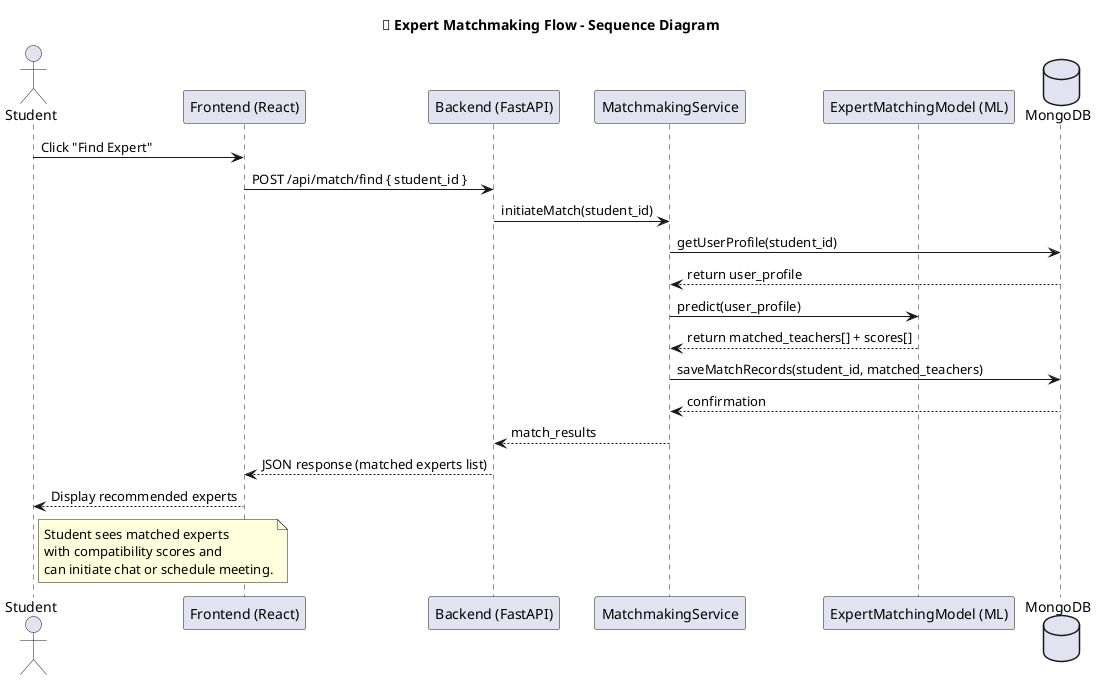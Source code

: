 @startuml IntelligentMatchmakingPlatform_SequenceDiagram
title 🎯 Expert Matchmaking Flow - Sequence Diagram

actor Student
participant "Frontend (React)" as FE
participant "Backend (FastAPI)" as BE
participant "MatchmakingService" as MS
participant "ExpertMatchingModel (ML)" as ML
database "MongoDB" as DB

Student -> FE : Click "Find Expert"
FE -> BE : POST /api/match/find { student_id }

BE -> MS : initiateMatch(student_id)

MS -> DB : getUserProfile(student_id)
DB --> MS : return user_profile

MS -> ML : predict(user_profile)
ML --> MS : return matched_teachers[] + scores[]

MS -> DB : saveMatchRecords(student_id, matched_teachers)
DB --> MS : confirmation

MS --> BE : match_results
BE --> FE : JSON response (matched experts list)
FE --> Student : Display recommended experts

note right of Student
Student sees matched experts 
with compatibility scores and
can initiate chat or schedule meeting.
end note

@enduml
